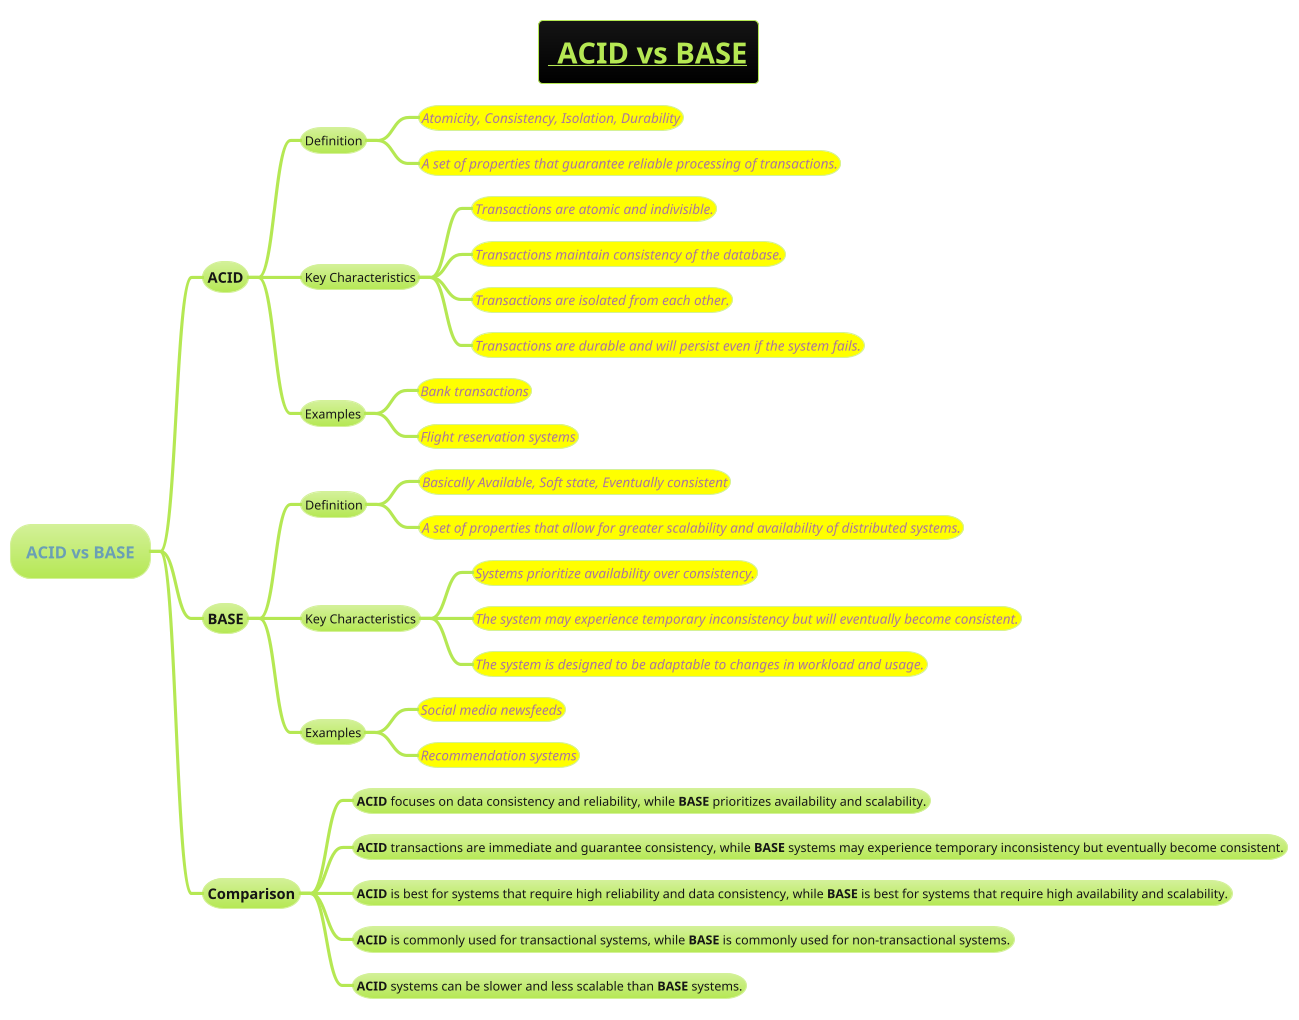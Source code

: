@startmindmap
title =__ ACID vs BASE__
!theme hacker

* **ACID vs BASE**
** **ACID**
*** Definition
****[#yellow] ====<size:13>Atomicity, Consistency, Isolation, Durability
****[#yellow] ====<size:13>A set of properties that guarantee reliable processing of transactions.
*** Key Characteristics
****[#yellow] ====<size:13>Transactions are atomic and indivisible.
****[#yellow] ====<size:13>Transactions maintain consistency of the database.
****[#yellow] ====<size:13>Transactions are isolated from each other.
****[#yellow] ====<size:13>Transactions are durable and will persist even if the system fails.
*** Examples
****[#yellow] ====<size:13>Bank transactions
****[#yellow] ====<size:13>Flight reservation systems
** **BASE**
*** Definition
****[#yellow] ====<size:13>Basically Available, Soft state, Eventually consistent
****[#yellow] ====<size:13>A set of properties that allow for greater scalability and availability of distributed systems.
*** Key Characteristics
****[#yellow] ====<size:13>Systems prioritize availability over consistency.
****[#yellow] ====<size:13>The system may experience temporary inconsistency but will eventually become consistent.
****[#yellow] ====<size:13>The system is designed to be adaptable to changes in workload and usage.
*** Examples
****[#yellow] ====<size:13>Social media newsfeeds
****[#yellow] ====<size:13>Recommendation systems
** Comparison
*** **ACID** focuses on data consistency and reliability, while **BASE** prioritizes availability and scalability.
*** **ACID** transactions are immediate and guarantee consistency, while **BASE** systems may experience temporary inconsistency but eventually become consistent.
*** **ACID** is best for systems that require high reliability and data consistency, while **BASE** is best for systems that require high availability and scalability.
*** **ACID** is commonly used for transactional systems, while **BASE** is commonly used for non-transactional systems.
*** **ACID** systems can be slower and less scalable than **BASE** systems.
@endmindmap
